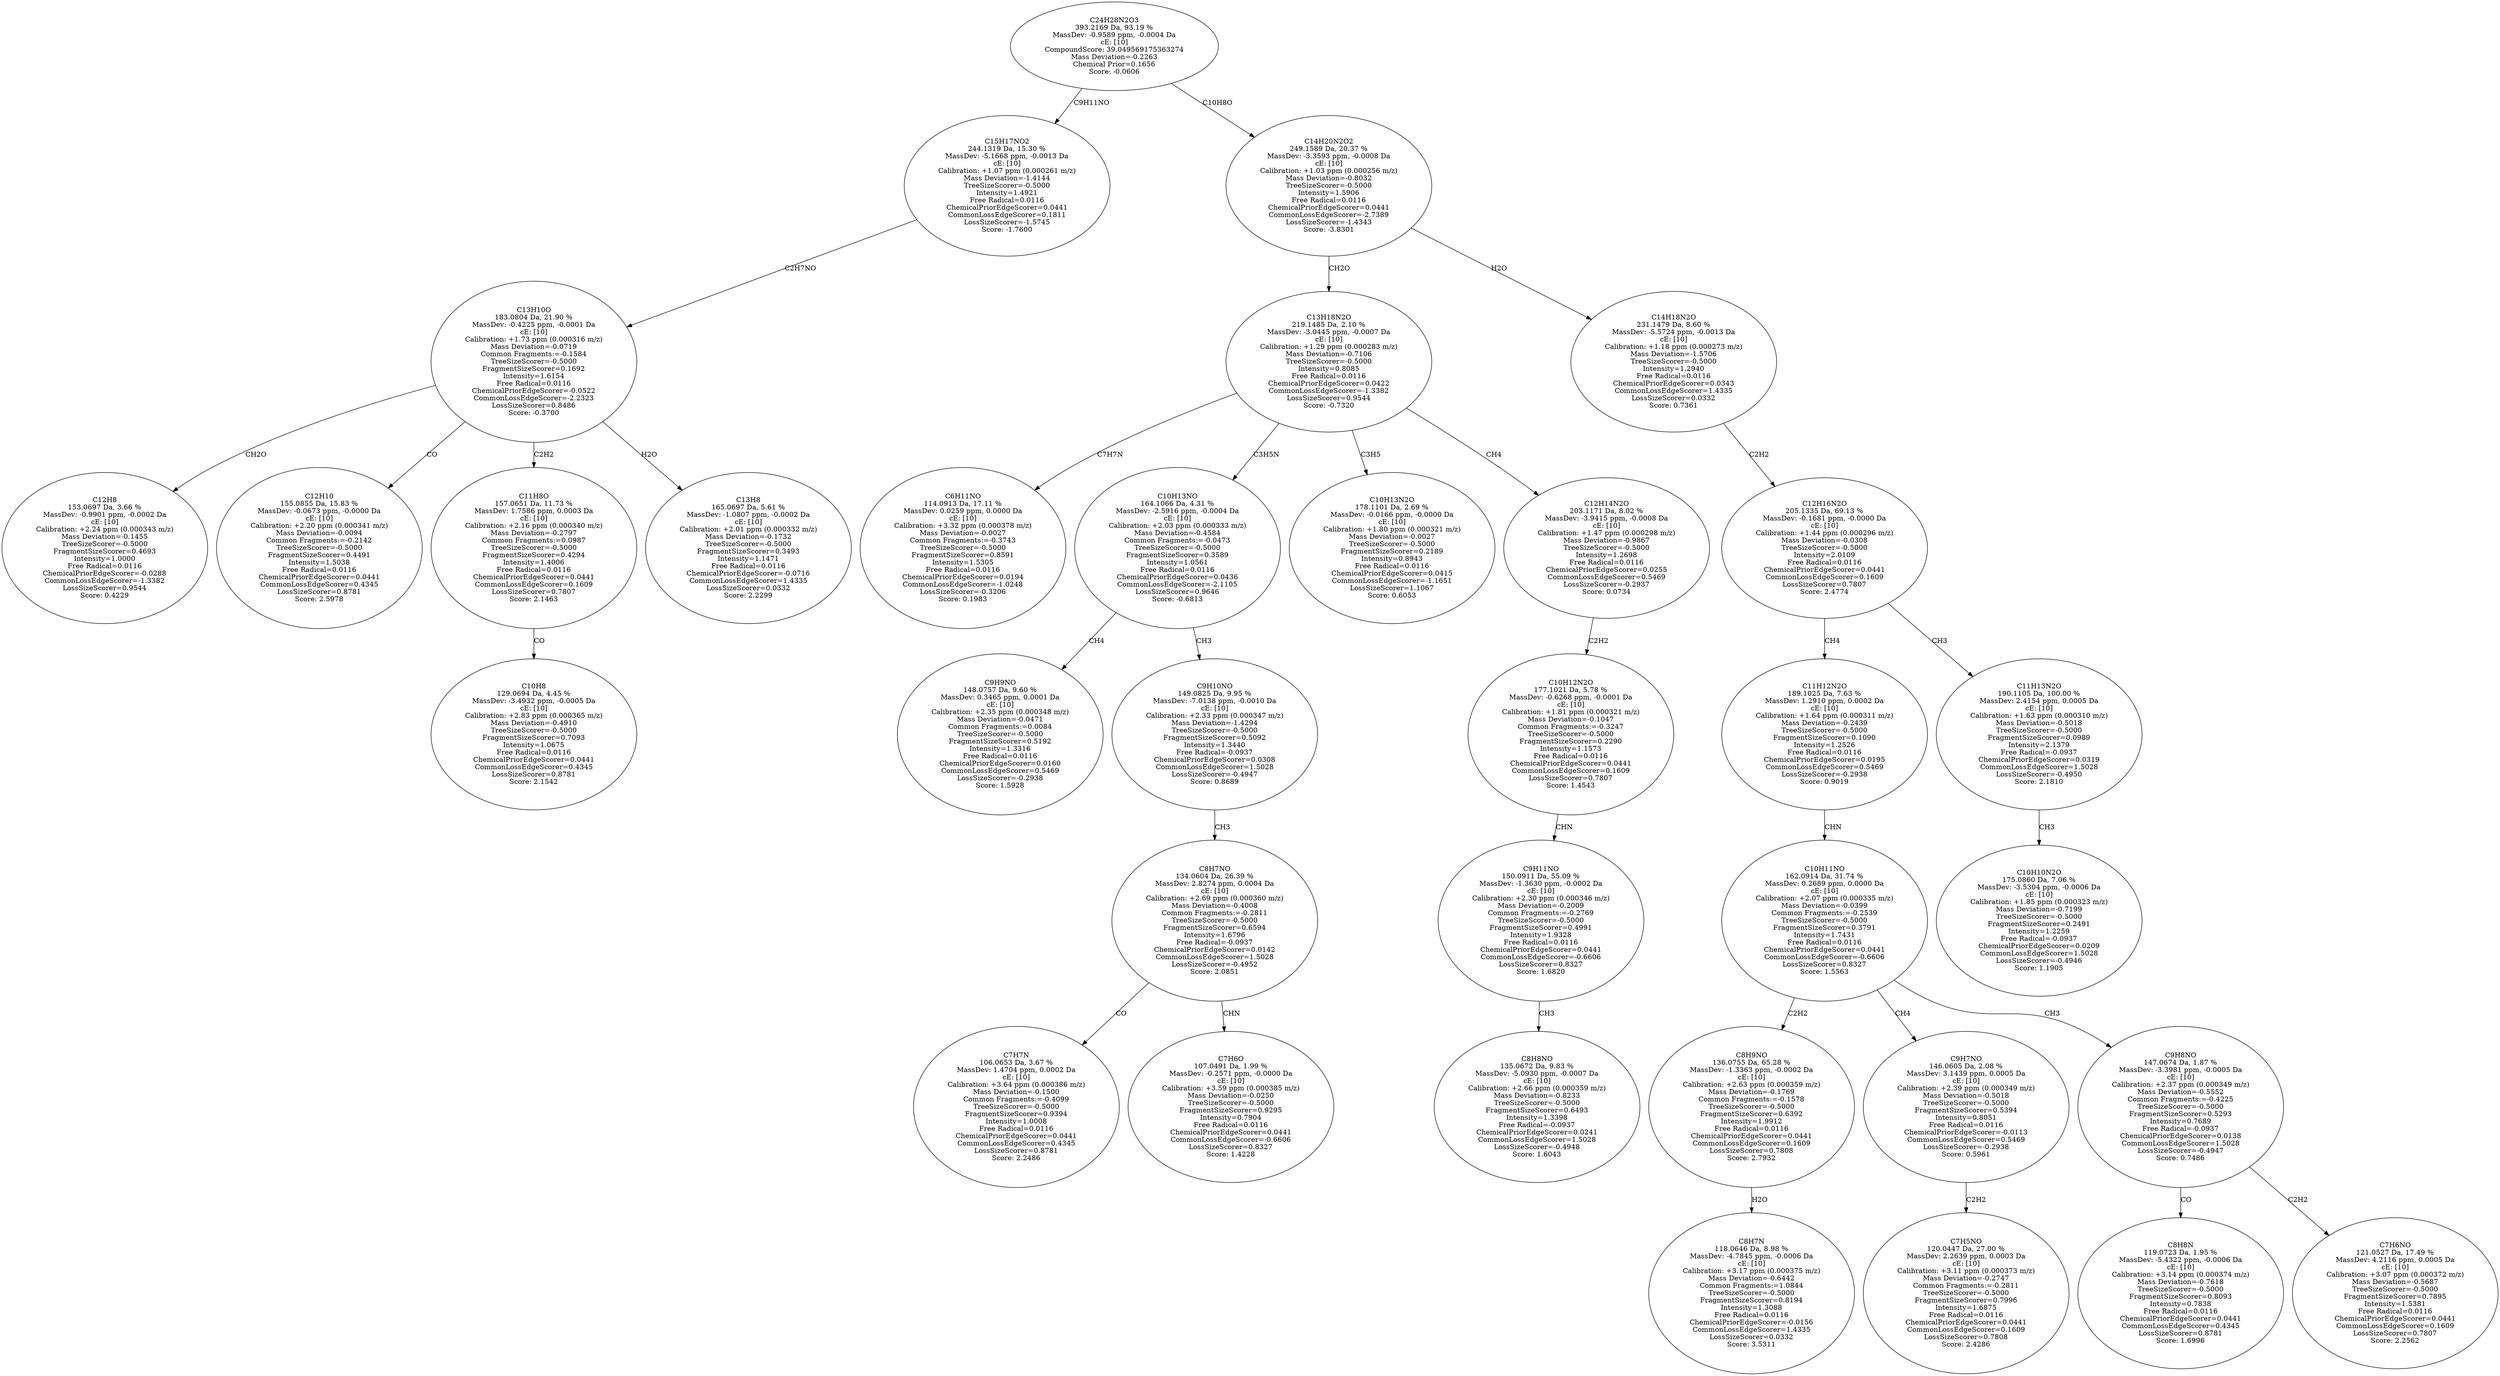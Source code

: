strict digraph {
v1 [label="C12H8\n153.0697 Da, 3.66 %\nMassDev: -0.9901 ppm, -0.0002 Da\ncE: [10]\nCalibration: +2.24 ppm (0.000343 m/z)\nMass Deviation=-0.1455\nTreeSizeScorer=-0.5000\nFragmentSizeScorer=0.4693\nIntensity=1.0000\nFree Radical=0.0116\nChemicalPriorEdgeScorer=-0.0288\nCommonLossEdgeScorer=-1.3382\nLossSizeScorer=0.9544\nScore: 0.4229"];
v2 [label="C12H10\n155.0855 Da, 15.83 %\nMassDev: -0.0673 ppm, -0.0000 Da\ncE: [10]\nCalibration: +2.20 ppm (0.000341 m/z)\nMass Deviation=-0.0094\nCommon Fragments:=-0.2142\nTreeSizeScorer=-0.5000\nFragmentSizeScorer=0.4491\nIntensity=1.5038\nFree Radical=0.0116\nChemicalPriorEdgeScorer=0.0441\nCommonLossEdgeScorer=0.4345\nLossSizeScorer=0.8781\nScore: 2.5978"];
v3 [label="C10H8\n129.0694 Da, 4.45 %\nMassDev: -3.4932 ppm, -0.0005 Da\ncE: [10]\nCalibration: +2.83 ppm (0.000365 m/z)\nMass Deviation=-0.4910\nTreeSizeScorer=-0.5000\nFragmentSizeScorer=0.7093\nIntensity=1.0675\nFree Radical=0.0116\nChemicalPriorEdgeScorer=0.0441\nCommonLossEdgeScorer=0.4345\nLossSizeScorer=0.8781\nScore: 2.1542"];
v4 [label="C11H8O\n157.0651 Da, 11.73 %\nMassDev: 1.7586 ppm, 0.0003 Da\ncE: [10]\nCalibration: +2.16 ppm (0.000340 m/z)\nMass Deviation=-0.2797\nCommon Fragments:=0.0987\nTreeSizeScorer=-0.5000\nFragmentSizeScorer=0.4294\nIntensity=1.4006\nFree Radical=0.0116\nChemicalPriorEdgeScorer=0.0441\nCommonLossEdgeScorer=0.1609\nLossSizeScorer=0.7807\nScore: 2.1463"];
v5 [label="C13H8\n165.0697 Da, 5.61 %\nMassDev: -1.0807 ppm, -0.0002 Da\ncE: [10]\nCalibration: +2.01 ppm (0.000332 m/z)\nMass Deviation=-0.1732\nTreeSizeScorer=-0.5000\nFragmentSizeScorer=0.3493\nIntensity=1.1471\nFree Radical=0.0116\nChemicalPriorEdgeScorer=-0.0716\nCommonLossEdgeScorer=1.4335\nLossSizeScorer=0.0332\nScore: 2.2299"];
v6 [label="C13H10O\n183.0804 Da, 21.90 %\nMassDev: -0.4225 ppm, -0.0001 Da\ncE: [10]\nCalibration: +1.73 ppm (0.000316 m/z)\nMass Deviation=-0.0719\nCommon Fragments:=-0.1584\nTreeSizeScorer=-0.5000\nFragmentSizeScorer=0.1692\nIntensity=1.6154\nFree Radical=0.0116\nChemicalPriorEdgeScorer=-0.0522\nCommonLossEdgeScorer=-2.2323\nLossSizeScorer=0.8486\nScore: -0.3700"];
v7 [label="C15H17NO2\n244.1319 Da, 15.30 %\nMassDev: -5.1668 ppm, -0.0013 Da\ncE: [10]\nCalibration: +1.07 ppm (0.000261 m/z)\nMass Deviation=-1.4144\nTreeSizeScorer=-0.5000\nIntensity=1.4921\nFree Radical=0.0116\nChemicalPriorEdgeScorer=0.0441\nCommonLossEdgeScorer=0.1811\nLossSizeScorer=-1.5745\nScore: -1.7600"];
v8 [label="C6H11NO\n114.0913 Da, 17.11 %\nMassDev: 0.0259 ppm, 0.0000 Da\ncE: [10]\nCalibration: +3.32 ppm (0.000378 m/z)\nMass Deviation=-0.0027\nCommon Fragments:=-0.3743\nTreeSizeScorer=-0.5000\nFragmentSizeScorer=0.8591\nIntensity=1.5305\nFree Radical=0.0116\nChemicalPriorEdgeScorer=0.0194\nCommonLossEdgeScorer=-1.0248\nLossSizeScorer=-0.3206\nScore: 0.1983"];
v9 [label="C9H9NO\n148.0757 Da, 9.60 %\nMassDev: 0.3465 ppm, 0.0001 Da\ncE: [10]\nCalibration: +2.35 ppm (0.000348 m/z)\nMass Deviation=-0.0471\nCommon Fragments:=0.0084\nTreeSizeScorer=-0.5000\nFragmentSizeScorer=0.5192\nIntensity=1.3316\nFree Radical=0.0116\nChemicalPriorEdgeScorer=0.0160\nCommonLossEdgeScorer=0.5469\nLossSizeScorer=-0.2938\nScore: 1.5928"];
v10 [label="C7H7N\n106.0653 Da, 3.67 %\nMassDev: 1.4704 ppm, 0.0002 Da\ncE: [10]\nCalibration: +3.64 ppm (0.000386 m/z)\nMass Deviation=-0.1500\nCommon Fragments:=-0.4099\nTreeSizeScorer=-0.5000\nFragmentSizeScorer=0.9394\nIntensity=1.0008\nFree Radical=0.0116\nChemicalPriorEdgeScorer=0.0441\nCommonLossEdgeScorer=0.4345\nLossSizeScorer=0.8781\nScore: 2.2486"];
v11 [label="C7H6O\n107.0491 Da, 1.99 %\nMassDev: -0.2571 ppm, -0.0000 Da\ncE: [10]\nCalibration: +3.59 ppm (0.000385 m/z)\nMass Deviation=-0.0250\nTreeSizeScorer=-0.5000\nFragmentSizeScorer=0.9295\nIntensity=0.7904\nFree Radical=0.0116\nChemicalPriorEdgeScorer=0.0441\nCommonLossEdgeScorer=-0.6606\nLossSizeScorer=0.8327\nScore: 1.4228"];
v12 [label="C8H7NO\n134.0604 Da, 26.39 %\nMassDev: 2.8274 ppm, 0.0004 Da\ncE: [10]\nCalibration: +2.69 ppm (0.000360 m/z)\nMass Deviation=-0.4008\nCommon Fragments:=-0.2811\nTreeSizeScorer=-0.5000\nFragmentSizeScorer=0.6594\nIntensity=1.6796\nFree Radical=-0.0937\nChemicalPriorEdgeScorer=0.0142\nCommonLossEdgeScorer=1.5028\nLossSizeScorer=-0.4952\nScore: 2.0851"];
v13 [label="C9H10NO\n149.0825 Da, 9.95 %\nMassDev: -7.0138 ppm, -0.0010 Da\ncE: [10]\nCalibration: +2.33 ppm (0.000347 m/z)\nMass Deviation=-1.4294\nTreeSizeScorer=-0.5000\nFragmentSizeScorer=0.5092\nIntensity=1.3440\nFree Radical=-0.0937\nChemicalPriorEdgeScorer=0.0308\nCommonLossEdgeScorer=1.5028\nLossSizeScorer=-0.4947\nScore: 0.8689"];
v14 [label="C10H13NO\n164.1066 Da, 4.31 %\nMassDev: -2.5916 ppm, -0.0004 Da\ncE: [10]\nCalibration: +2.03 ppm (0.000333 m/z)\nMass Deviation=-0.4584\nCommon Fragments:=-0.0473\nTreeSizeScorer=-0.5000\nFragmentSizeScorer=0.3589\nIntensity=1.0561\nFree Radical=0.0116\nChemicalPriorEdgeScorer=0.0436\nCommonLossEdgeScorer=-2.1105\nLossSizeScorer=0.9646\nScore: -0.6813"];
v15 [label="C10H13N2O\n178.1101 Da, 2.69 %\nMassDev: -0.0166 ppm, -0.0000 Da\ncE: [10]\nCalibration: +1.80 ppm (0.000321 m/z)\nMass Deviation=-0.0027\nTreeSizeScorer=-0.5000\nFragmentSizeScorer=0.2189\nIntensity=0.8943\nFree Radical=0.0116\nChemicalPriorEdgeScorer=0.0415\nCommonLossEdgeScorer=-1.1651\nLossSizeScorer=1.1067\nScore: 0.6053"];
v16 [label="C8H8NO\n135.0672 Da, 9.83 %\nMassDev: -5.0930 ppm, -0.0007 Da\ncE: [10]\nCalibration: +2.66 ppm (0.000359 m/z)\nMass Deviation=-0.8233\nTreeSizeScorer=-0.5000\nFragmentSizeScorer=0.6493\nIntensity=1.3398\nFree Radical=-0.0937\nChemicalPriorEdgeScorer=0.0241\nCommonLossEdgeScorer=1.5028\nLossSizeScorer=-0.4948\nScore: 1.6043"];
v17 [label="C9H11NO\n150.0911 Da, 55.09 %\nMassDev: -1.3630 ppm, -0.0002 Da\ncE: [10]\nCalibration: +2.30 ppm (0.000346 m/z)\nMass Deviation=-0.2009\nCommon Fragments:=-0.2769\nTreeSizeScorer=-0.5000\nFragmentSizeScorer=0.4991\nIntensity=1.9328\nFree Radical=0.0116\nChemicalPriorEdgeScorer=0.0441\nCommonLossEdgeScorer=-0.6606\nLossSizeScorer=0.8327\nScore: 1.6820"];
v18 [label="C10H12N2O\n177.1021 Da, 5.78 %\nMassDev: -0.6268 ppm, -0.0001 Da\ncE: [10]\nCalibration: +1.81 ppm (0.000321 m/z)\nMass Deviation=-0.1047\nCommon Fragments:=-0.3247\nTreeSizeScorer=-0.5000\nFragmentSizeScorer=0.2290\nIntensity=1.1573\nFree Radical=0.0116\nChemicalPriorEdgeScorer=0.0441\nCommonLossEdgeScorer=0.1609\nLossSizeScorer=0.7807\nScore: 1.4543"];
v19 [label="C12H14N2O\n203.1171 Da, 8.02 %\nMassDev: -3.9415 ppm, -0.0008 Da\ncE: [10]\nCalibration: +1.47 ppm (0.000298 m/z)\nMass Deviation=-0.9867\nTreeSizeScorer=-0.5000\nIntensity=1.2698\nFree Radical=0.0116\nChemicalPriorEdgeScorer=0.0255\nCommonLossEdgeScorer=0.5469\nLossSizeScorer=-0.2937\nScore: 0.0734"];
v20 [label="C13H18N2O\n219.1485 Da, 2.10 %\nMassDev: -3.0445 ppm, -0.0007 Da\ncE: [10]\nCalibration: +1.29 ppm (0.000283 m/z)\nMass Deviation=-0.7106\nTreeSizeScorer=-0.5000\nIntensity=0.8085\nFree Radical=0.0116\nChemicalPriorEdgeScorer=0.0422\nCommonLossEdgeScorer=-1.3382\nLossSizeScorer=0.9544\nScore: -0.7320"];
v21 [label="C8H7N\n118.0646 Da, 8.98 %\nMassDev: -4.7845 ppm, -0.0006 Da\ncE: [10]\nCalibration: +3.17 ppm (0.000375 m/z)\nMass Deviation=-0.6442\nCommon Fragments:=1.0844\nTreeSizeScorer=-0.5000\nFragmentSizeScorer=0.8194\nIntensity=1.3088\nFree Radical=0.0116\nChemicalPriorEdgeScorer=-0.0156\nCommonLossEdgeScorer=1.4335\nLossSizeScorer=0.0332\nScore: 3.5311"];
v22 [label="C8H9NO\n136.0755 Da, 65.28 %\nMassDev: -1.3363 ppm, -0.0002 Da\ncE: [10]\nCalibration: +2.63 ppm (0.000359 m/z)\nMass Deviation=-0.1769\nCommon Fragments:=-0.1578\nTreeSizeScorer=-0.5000\nFragmentSizeScorer=0.6392\nIntensity=1.9912\nFree Radical=0.0116\nChemicalPriorEdgeScorer=0.0441\nCommonLossEdgeScorer=0.1609\nLossSizeScorer=0.7808\nScore: 2.7932"];
v23 [label="C7H5NO\n120.0447 Da, 27.00 %\nMassDev: 2.2639 ppm, 0.0003 Da\ncE: [10]\nCalibration: +3.11 ppm (0.000373 m/z)\nMass Deviation=-0.2747\nCommon Fragments:=-0.2811\nTreeSizeScorer=-0.5000\nFragmentSizeScorer=0.7996\nIntensity=1.6875\nFree Radical=0.0116\nChemicalPriorEdgeScorer=0.0441\nCommonLossEdgeScorer=0.1609\nLossSizeScorer=0.7808\nScore: 2.4286"];
v24 [label="C9H7NO\n146.0605 Da, 2.08 %\nMassDev: 3.1439 ppm, 0.0005 Da\ncE: [10]\nCalibration: +2.39 ppm (0.000349 m/z)\nMass Deviation=-0.5018\nTreeSizeScorer=-0.5000\nFragmentSizeScorer=0.5394\nIntensity=0.8051\nFree Radical=0.0116\nChemicalPriorEdgeScorer=-0.0113\nCommonLossEdgeScorer=0.5469\nLossSizeScorer=-0.2938\nScore: 0.5961"];
v25 [label="C8H8N\n119.0723 Da, 1.95 %\nMassDev: -5.4322 ppm, -0.0006 Da\ncE: [10]\nCalibration: +3.14 ppm (0.000374 m/z)\nMass Deviation=-0.7618\nTreeSizeScorer=-0.5000\nFragmentSizeScorer=0.8093\nIntensity=0.7838\nFree Radical=0.0116\nChemicalPriorEdgeScorer=0.0441\nCommonLossEdgeScorer=0.4345\nLossSizeScorer=0.8781\nScore: 1.6996"];
v26 [label="C7H6NO\n121.0527 Da, 17.49 %\nMassDev: 4.2116 ppm, 0.0005 Da\ncE: [10]\nCalibration: +3.07 ppm (0.000372 m/z)\nMass Deviation=-0.5687\nTreeSizeScorer=-0.5000\nFragmentSizeScorer=0.7895\nIntensity=1.5381\nFree Radical=0.0116\nChemicalPriorEdgeScorer=0.0441\nCommonLossEdgeScorer=0.1609\nLossSizeScorer=0.7807\nScore: 2.2562"];
v27 [label="C9H8NO\n147.0674 Da, 1.87 %\nMassDev: -3.3981 ppm, -0.0005 Da\ncE: [10]\nCalibration: +2.37 ppm (0.000349 m/z)\nMass Deviation=-0.5552\nCommon Fragments:=-0.4225\nTreeSizeScorer=-0.5000\nFragmentSizeScorer=0.5293\nIntensity=0.7689\nFree Radical=-0.0937\nChemicalPriorEdgeScorer=0.0138\nCommonLossEdgeScorer=1.5028\nLossSizeScorer=-0.4947\nScore: 0.7486"];
v28 [label="C10H11NO\n162.0914 Da, 31.74 %\nMassDev: 0.2689 ppm, 0.0000 Da\ncE: [10]\nCalibration: +2.07 ppm (0.000335 m/z)\nMass Deviation=-0.0399\nCommon Fragments:=-0.2539\nTreeSizeScorer=-0.5000\nFragmentSizeScorer=0.3791\nIntensity=1.7431\nFree Radical=0.0116\nChemicalPriorEdgeScorer=0.0441\nCommonLossEdgeScorer=-0.6606\nLossSizeScorer=0.8327\nScore: 1.5563"];
v29 [label="C11H12N2O\n189.1025 Da, 7.63 %\nMassDev: 1.2910 ppm, 0.0002 Da\ncE: [10]\nCalibration: +1.64 ppm (0.000311 m/z)\nMass Deviation=-0.2439\nTreeSizeScorer=-0.5000\nFragmentSizeScorer=0.1090\nIntensity=1.2526\nFree Radical=0.0116\nChemicalPriorEdgeScorer=0.0195\nCommonLossEdgeScorer=0.5469\nLossSizeScorer=-0.2938\nScore: 0.9019"];
v30 [label="C10H10N2O\n175.0860 Da, 7.06 %\nMassDev: -3.5304 ppm, -0.0006 Da\ncE: [10]\nCalibration: +1.85 ppm (0.000323 m/z)\nMass Deviation=-0.7199\nTreeSizeScorer=-0.5000\nFragmentSizeScorer=0.2491\nIntensity=1.2259\nFree Radical=-0.0937\nChemicalPriorEdgeScorer=0.0209\nCommonLossEdgeScorer=1.5028\nLossSizeScorer=-0.4946\nScore: 1.1905"];
v31 [label="C11H13N2O\n190.1105 Da, 100.00 %\nMassDev: 2.4154 ppm, 0.0005 Da\ncE: [10]\nCalibration: +1.63 ppm (0.000310 m/z)\nMass Deviation=-0.5018\nTreeSizeScorer=-0.5000\nFragmentSizeScorer=0.0989\nIntensity=2.1379\nFree Radical=-0.0937\nChemicalPriorEdgeScorer=0.0319\nCommonLossEdgeScorer=1.5028\nLossSizeScorer=-0.4950\nScore: 2.1810"];
v32 [label="C12H16N2O\n205.1335 Da, 69.13 %\nMassDev: -0.1681 ppm, -0.0000 Da\ncE: [10]\nCalibration: +1.44 ppm (0.000296 m/z)\nMass Deviation=-0.0308\nTreeSizeScorer=-0.5000\nIntensity=2.0109\nFree Radical=0.0116\nChemicalPriorEdgeScorer=0.0441\nCommonLossEdgeScorer=0.1609\nLossSizeScorer=0.7807\nScore: 2.4774"];
v33 [label="C14H18N2O\n231.1479 Da, 8.60 %\nMassDev: -5.5724 ppm, -0.0013 Da\ncE: [10]\nCalibration: +1.18 ppm (0.000273 m/z)\nMass Deviation=-1.5706\nTreeSizeScorer=-0.5000\nIntensity=1.2940\nFree Radical=0.0116\nChemicalPriorEdgeScorer=0.0343\nCommonLossEdgeScorer=1.4335\nLossSizeScorer=0.0332\nScore: 0.7361"];
v34 [label="C14H20N2O2\n249.1589 Da, 20.37 %\nMassDev: -3.3593 ppm, -0.0008 Da\ncE: [10]\nCalibration: +1.03 ppm (0.000256 m/z)\nMass Deviation=-0.8032\nTreeSizeScorer=-0.5000\nIntensity=1.5906\nFree Radical=0.0116\nChemicalPriorEdgeScorer=0.0441\nCommonLossEdgeScorer=-2.7389\nLossSizeScorer=-1.4343\nScore: -3.8301"];
v35 [label="C24H28N2O3\n393.2169 Da, 93.19 %\nMassDev: -0.9589 ppm, -0.0004 Da\ncE: [10]\nCompoundScore: 39.049569175363274\nMass Deviation=-0.2263\nChemical Prior=0.1656\nScore: -0.0606"];
v6 -> v1 [label="CH2O"];
v6 -> v2 [label="CO"];
v4 -> v3 [label="CO"];
v6 -> v4 [label="C2H2"];
v6 -> v5 [label="H2O"];
v7 -> v6 [label="C2H7NO"];
v35 -> v7 [label="C9H11NO"];
v20 -> v8 [label="C7H7N"];
v14 -> v9 [label="CH4"];
v12 -> v10 [label="CO"];
v12 -> v11 [label="CHN"];
v13 -> v12 [label="CH3"];
v14 -> v13 [label="CH3"];
v20 -> v14 [label="C3H5N"];
v20 -> v15 [label="C3H5"];
v17 -> v16 [label="CH3"];
v18 -> v17 [label="CHN"];
v19 -> v18 [label="C2H2"];
v20 -> v19 [label="CH4"];
v34 -> v20 [label="CH2O"];
v22 -> v21 [label="H2O"];
v28 -> v22 [label="C2H2"];
v24 -> v23 [label="C2H2"];
v28 -> v24 [label="CH4"];
v27 -> v25 [label="CO"];
v27 -> v26 [label="C2H2"];
v28 -> v27 [label="CH3"];
v29 -> v28 [label="CHN"];
v32 -> v29 [label="CH4"];
v31 -> v30 [label="CH3"];
v32 -> v31 [label="CH3"];
v33 -> v32 [label="C2H2"];
v34 -> v33 [label="H2O"];
v35 -> v34 [label="C10H8O"];
}